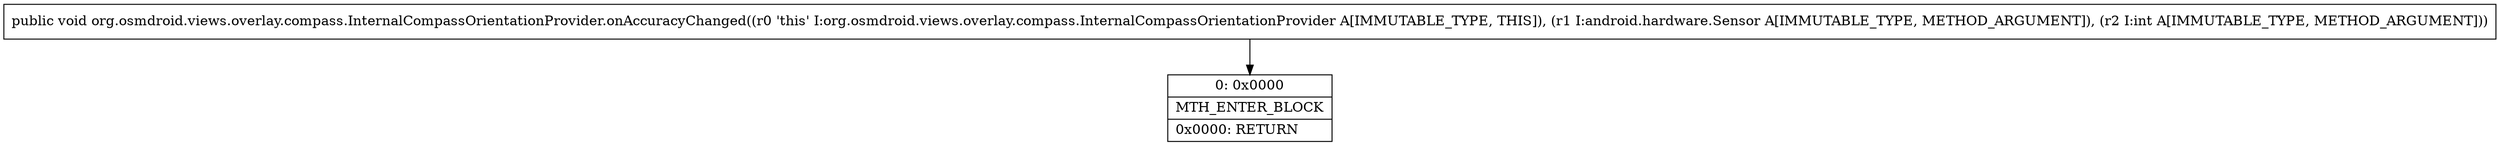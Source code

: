 digraph "CFG fororg.osmdroid.views.overlay.compass.InternalCompassOrientationProvider.onAccuracyChanged(Landroid\/hardware\/Sensor;I)V" {
Node_0 [shape=record,label="{0\:\ 0x0000|MTH_ENTER_BLOCK\l|0x0000: RETURN   \l}"];
MethodNode[shape=record,label="{public void org.osmdroid.views.overlay.compass.InternalCompassOrientationProvider.onAccuracyChanged((r0 'this' I:org.osmdroid.views.overlay.compass.InternalCompassOrientationProvider A[IMMUTABLE_TYPE, THIS]), (r1 I:android.hardware.Sensor A[IMMUTABLE_TYPE, METHOD_ARGUMENT]), (r2 I:int A[IMMUTABLE_TYPE, METHOD_ARGUMENT])) }"];
MethodNode -> Node_0;
}


